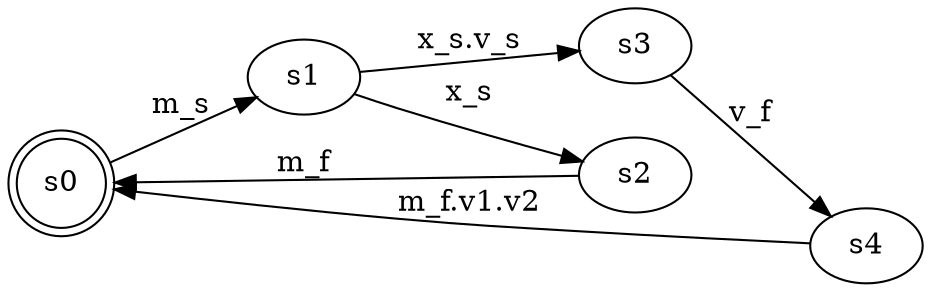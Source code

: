 digraph test2b { 
  rankdir="LR"
  s0 [ shape="doublecircle" ]
  s0->s1 [
    label= "m_s"
  ] ;
  s1->s2 [
    label= "x_s"
  ] ;
  s1->s3 [
    label= "x_s.v_s"
  ] ;
  s2->s0 [
    label= "m_f"
  ] ;
  s3->s4 [
    label= "v_f"
  ] ;
  s4->s0 [
    label= "m_f.v1.v2"
  ] ;
}

